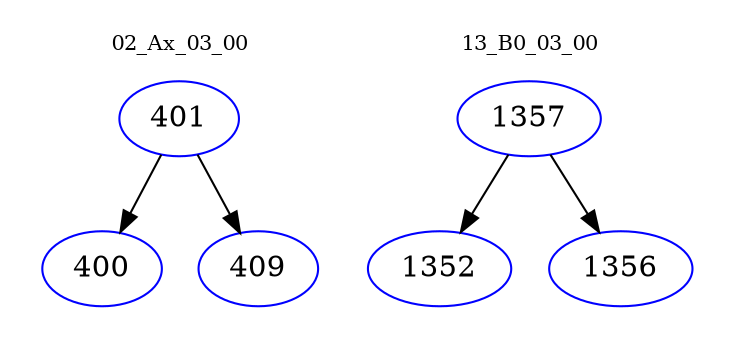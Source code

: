 digraph{
subgraph cluster_0 {
color = white
label = "02_Ax_03_00";
fontsize=10;
T0_401 [label="401", color="blue"]
T0_401 -> T0_400 [color="black"]
T0_400 [label="400", color="blue"]
T0_401 -> T0_409 [color="black"]
T0_409 [label="409", color="blue"]
}
subgraph cluster_1 {
color = white
label = "13_B0_03_00";
fontsize=10;
T1_1357 [label="1357", color="blue"]
T1_1357 -> T1_1352 [color="black"]
T1_1352 [label="1352", color="blue"]
T1_1357 -> T1_1356 [color="black"]
T1_1356 [label="1356", color="blue"]
}
}
